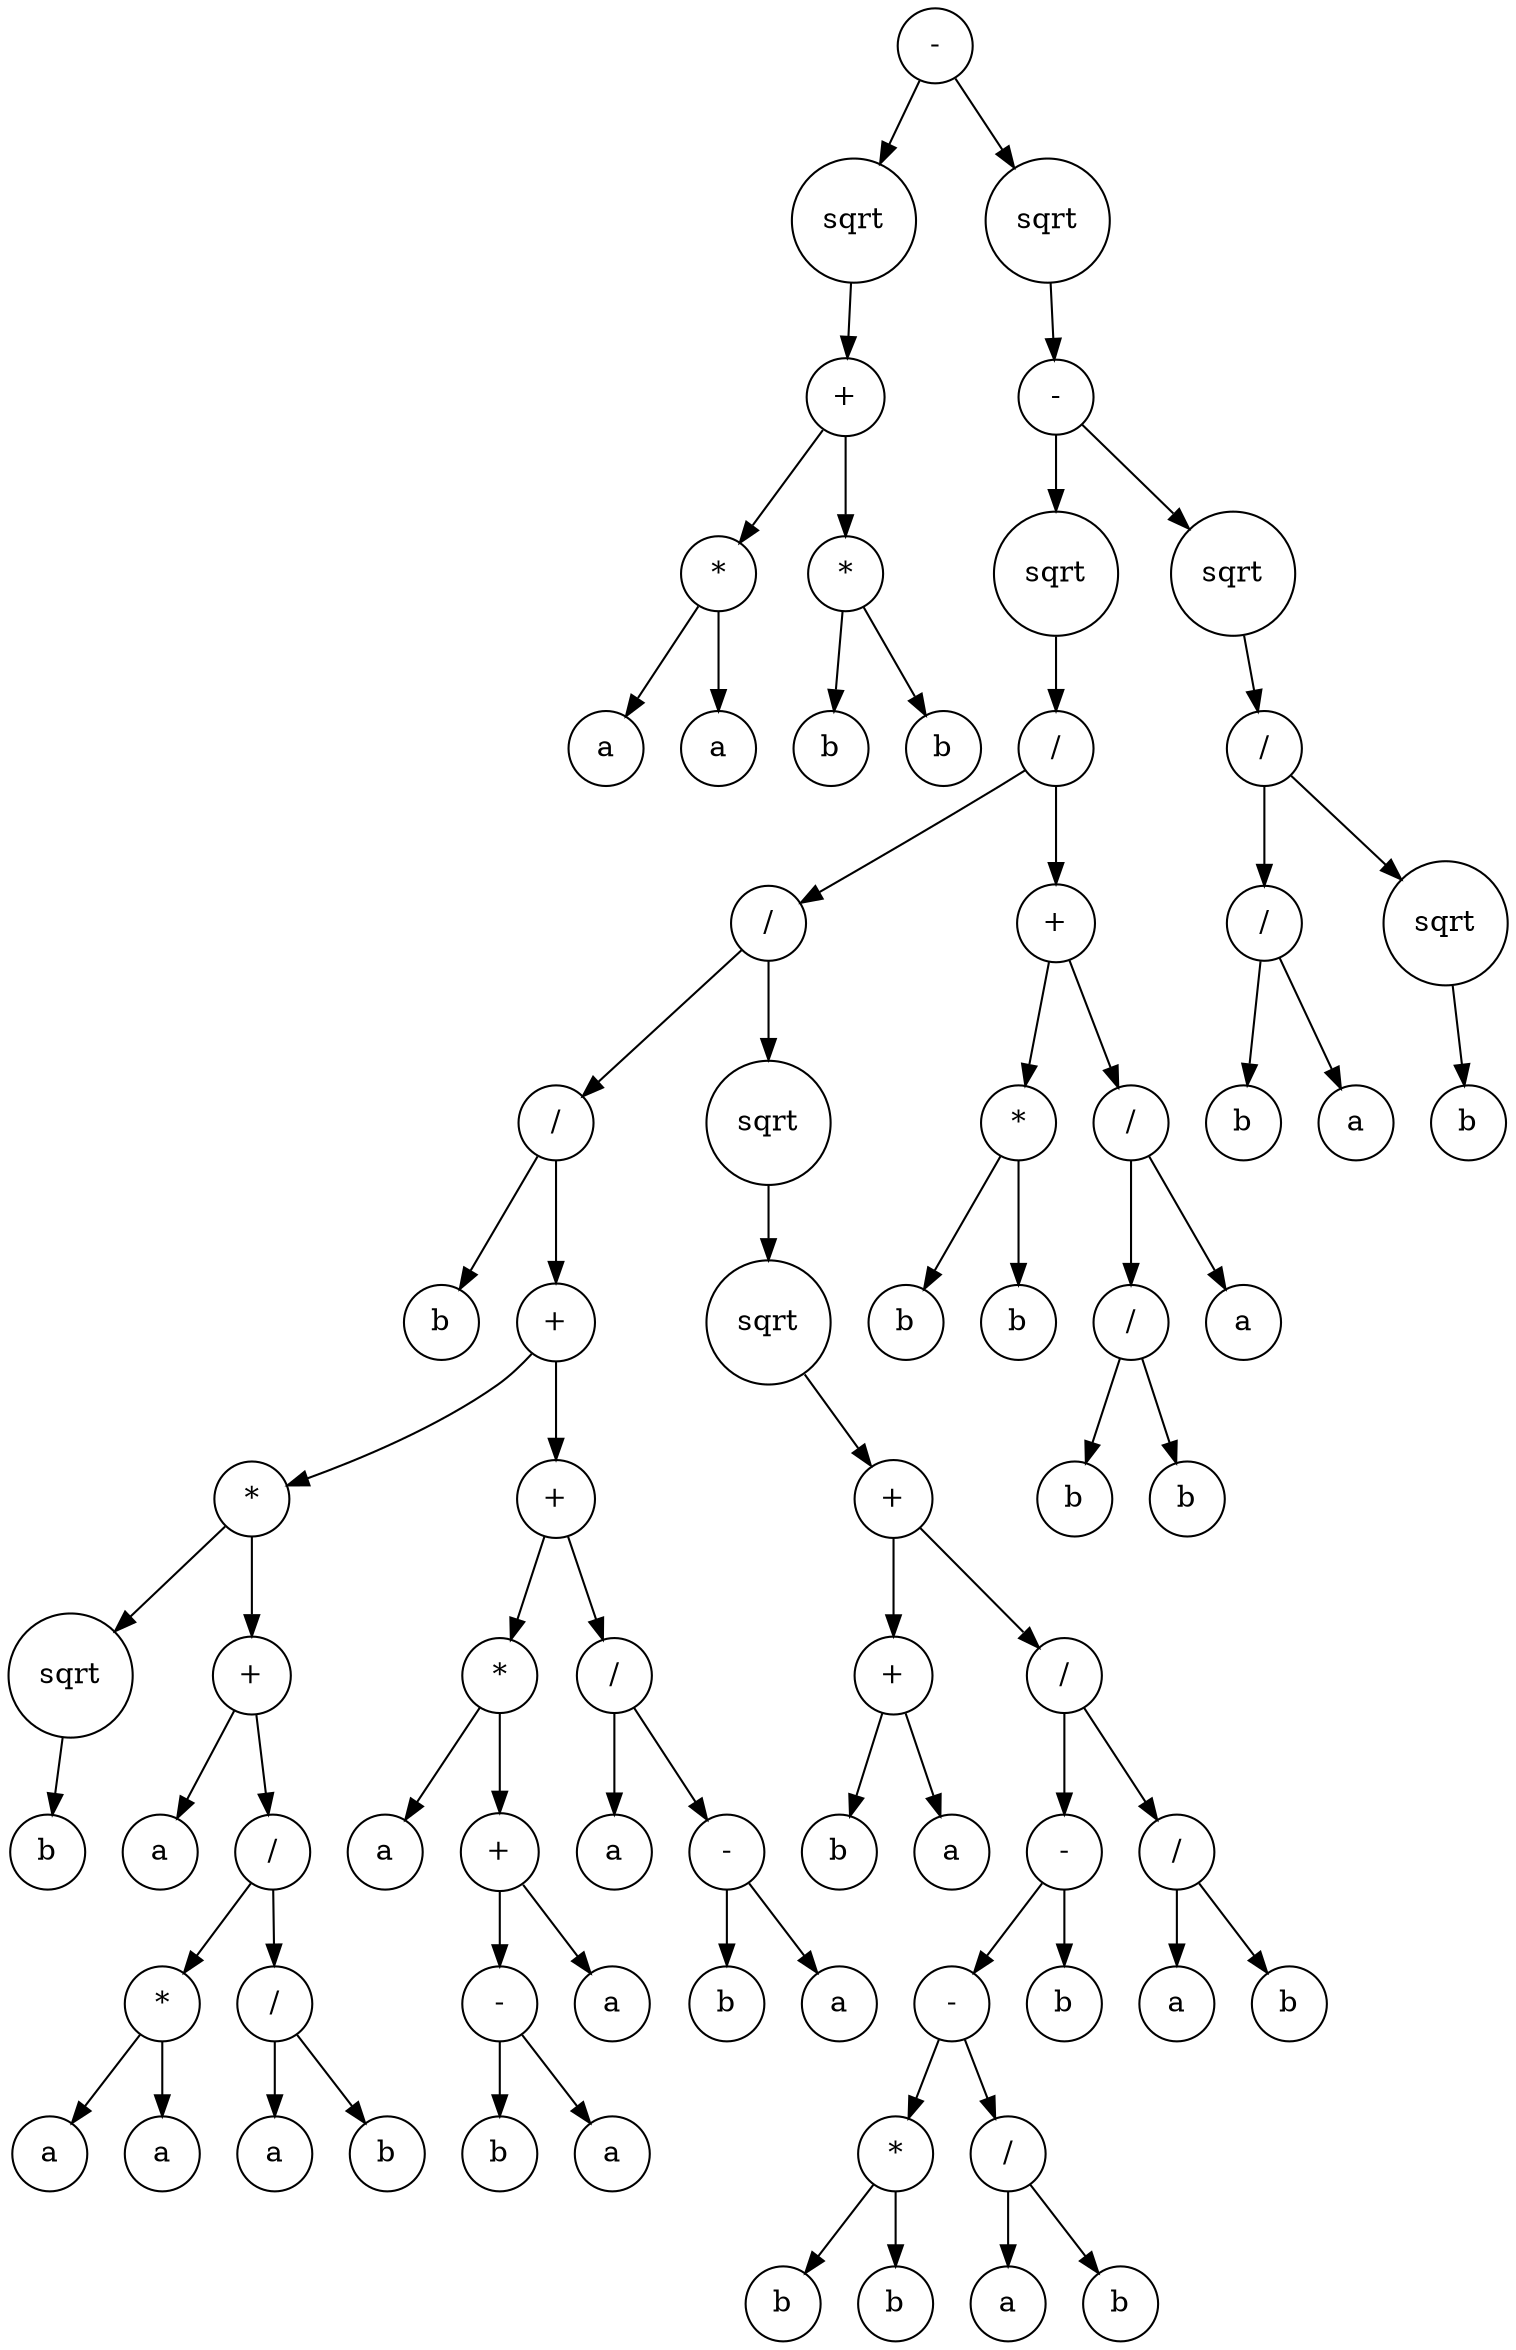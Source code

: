 digraph g {
graph [ordering=out];
node [shape=circle];
n[label = "-"];
n0[label = "sqrt"];
n00[label = "+"];
n000[label = "*"];
n0000[label = "a"];
n000 -> n0000;
n0001[label = "a"];
n000 -> n0001;
n00 -> n000;
n001[label = "*"];
n0010[label = "b"];
n001 -> n0010;
n0011[label = "b"];
n001 -> n0011;
n00 -> n001;
n0 -> n00;
n -> n0;
n1[label = "sqrt"];
n10[label = "-"];
n100[label = "sqrt"];
n1000[label = "/"];
n10000[label = "/"];
n100000[label = "/"];
n1000000[label = "b"];
n100000 -> n1000000;
n1000001[label = "+"];
n10000010[label = "*"];
n100000100[label = "sqrt"];
n1000001000[label = "b"];
n100000100 -> n1000001000;
n10000010 -> n100000100;
n100000101[label = "+"];
n1000001010[label = "a"];
n100000101 -> n1000001010;
n1000001011[label = "/"];
n10000010110[label = "*"];
n100000101100[label = "a"];
n10000010110 -> n100000101100;
n100000101101[label = "a"];
n10000010110 -> n100000101101;
n1000001011 -> n10000010110;
n10000010111[label = "/"];
n100000101110[label = "a"];
n10000010111 -> n100000101110;
n100000101111[label = "b"];
n10000010111 -> n100000101111;
n1000001011 -> n10000010111;
n100000101 -> n1000001011;
n10000010 -> n100000101;
n1000001 -> n10000010;
n10000011[label = "+"];
n100000110[label = "*"];
n1000001100[label = "a"];
n100000110 -> n1000001100;
n1000001101[label = "+"];
n10000011010[label = "-"];
n100000110100[label = "b"];
n10000011010 -> n100000110100;
n100000110101[label = "a"];
n10000011010 -> n100000110101;
n1000001101 -> n10000011010;
n10000011011[label = "a"];
n1000001101 -> n10000011011;
n100000110 -> n1000001101;
n10000011 -> n100000110;
n100000111[label = "/"];
n1000001110[label = "a"];
n100000111 -> n1000001110;
n1000001111[label = "-"];
n10000011110[label = "b"];
n1000001111 -> n10000011110;
n10000011111[label = "a"];
n1000001111 -> n10000011111;
n100000111 -> n1000001111;
n10000011 -> n100000111;
n1000001 -> n10000011;
n100000 -> n1000001;
n10000 -> n100000;
n100001[label = "sqrt"];
n1000010[label = "sqrt"];
n10000100[label = "+"];
n100001000[label = "+"];
n1000010000[label = "b"];
n100001000 -> n1000010000;
n1000010001[label = "a"];
n100001000 -> n1000010001;
n10000100 -> n100001000;
n100001001[label = "/"];
n1000010010[label = "-"];
n10000100100[label = "-"];
n100001001000[label = "*"];
n1000010010000[label = "b"];
n100001001000 -> n1000010010000;
n1000010010001[label = "b"];
n100001001000 -> n1000010010001;
n10000100100 -> n100001001000;
n100001001001[label = "/"];
n1000010010010[label = "a"];
n100001001001 -> n1000010010010;
n1000010010011[label = "b"];
n100001001001 -> n1000010010011;
n10000100100 -> n100001001001;
n1000010010 -> n10000100100;
n10000100101[label = "b"];
n1000010010 -> n10000100101;
n100001001 -> n1000010010;
n1000010011[label = "/"];
n10000100110[label = "a"];
n1000010011 -> n10000100110;
n10000100111[label = "b"];
n1000010011 -> n10000100111;
n100001001 -> n1000010011;
n10000100 -> n100001001;
n1000010 -> n10000100;
n100001 -> n1000010;
n10000 -> n100001;
n1000 -> n10000;
n10001[label = "+"];
n100010[label = "*"];
n1000100[label = "b"];
n100010 -> n1000100;
n1000101[label = "b"];
n100010 -> n1000101;
n10001 -> n100010;
n100011[label = "/"];
n1000110[label = "/"];
n10001100[label = "b"];
n1000110 -> n10001100;
n10001101[label = "b"];
n1000110 -> n10001101;
n100011 -> n1000110;
n1000111[label = "a"];
n100011 -> n1000111;
n10001 -> n100011;
n1000 -> n10001;
n100 -> n1000;
n10 -> n100;
n101[label = "sqrt"];
n1010[label = "/"];
n10100[label = "/"];
n101000[label = "b"];
n10100 -> n101000;
n101001[label = "a"];
n10100 -> n101001;
n1010 -> n10100;
n10101[label = "sqrt"];
n101010[label = "b"];
n10101 -> n101010;
n1010 -> n10101;
n101 -> n1010;
n10 -> n101;
n1 -> n10;
n -> n1;
}
